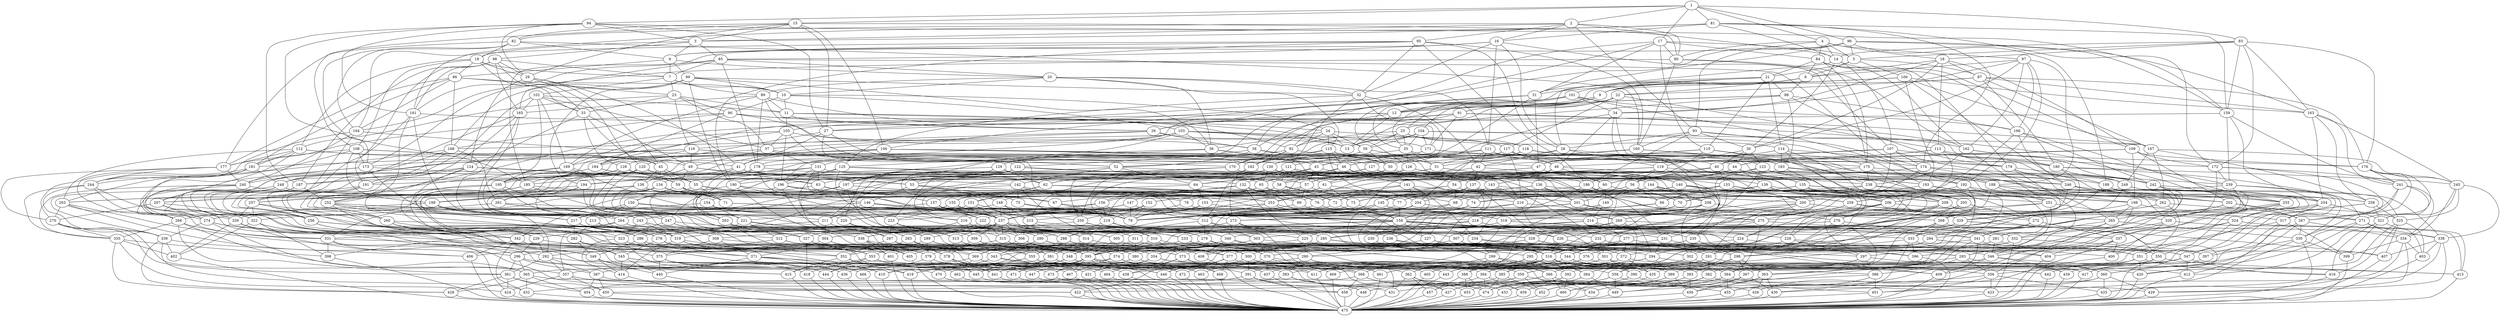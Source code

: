 graph {
  1 -- 2;
  1 -- 4;
  1 -- 15;
  1 -- 17;
  1 -- 81;
  1 -- 83;
  1 -- 94;
  1 -- 96;
  2 -- 3;
  2 -- 14;
  2 -- 16;
  2 -- 80;
  2 -- 82;
  2 -- 93;
  2 -- 95;
  4 -- 5;
  4 -- 14;
  4 -- 18;
  4 -- 80;
  4 -- 84;
  4 -- 93;
  4 -- 97;
  15 -- 3;
  15 -- 27;
  15 -- 29;
  15 -- 80;
  15 -- 82;
  15 -- 106;
  15 -- 108;
  17 -- 5;
  17 -- 27;
  17 -- 31;
  17 -- 80;
  17 -- 84;
  17 -- 106;
  17 -- 110;
  81 -- 3;
  81 -- 14;
  81 -- 16;
  81 -- 159;
  81 -- 161;
  81 -- 172;
  81 -- 174;
  83 -- 5;
  83 -- 14;
  83 -- 18;
  83 -- 159;
  83 -- 163;
  83 -- 172;
  83 -- 176;
  94 -- 3;
  94 -- 27;
  94 -- 29;
  94 -- 159;
  94 -- 161;
  94 -- 185;
  94 -- 187;
  96 -- 5;
  96 -- 27;
  96 -- 31;
  96 -- 159;
  96 -- 163;
  96 -- 185;
  96 -- 189;
  3 -- 6;
  3 -- 19;
  3 -- 85;
  3 -- 98;
  14 -- 28;
  14 -- 30;
  14 -- 107;
  14 -- 109;
  16 -- 6;
  16 -- 28;
  16 -- 32;
  16 -- 85;
  16 -- 107;
  16 -- 111;
  80 -- 160;
  80 -- 162;
  80 -- 173;
  80 -- 175;
  82 -- 6;
  82 -- 19;
  82 -- 160;
  82 -- 164;
  82 -- 173;
  82 -- 177;
  93 -- 28;
  93 -- 30;
  93 -- 160;
  93 -- 162;
  93 -- 186;
  93 -- 188;
  95 -- 6;
  95 -- 28;
  95 -- 32;
  95 -- 160;
  95 -- 164;
  95 -- 186;
  95 -- 190;
  6 -- 7;
  6 -- 20;
  6 -- 86;
  6 -- 99;
  19 -- 7;
  19 -- 29;
  19 -- 33;
  19 -- 86;
  19 -- 108;
  19 -- 112;
  85 -- 7;
  85 -- 20;
  85 -- 161;
  85 -- 165;
  85 -- 174;
  85 -- 178;
  98 -- 7;
  98 -- 29;
  98 -- 33;
  98 -- 161;
  98 -- 165;
  98 -- 187;
  98 -- 191;
  5 -- 8;
  5 -- 21;
  5 -- 87;
  5 -- 100;
  18 -- 8;
  18 -- 30;
  18 -- 34;
  18 -- 87;
  18 -- 109;
  18 -- 113;
  84 -- 8;
  84 -- 21;
  84 -- 162;
  84 -- 166;
  84 -- 175;
  84 -- 179;
  97 -- 8;
  97 -- 30;
  97 -- 34;
  97 -- 162;
  97 -- 166;
  97 -- 188;
  97 -- 192;
  8 -- 9;
  8 -- 22;
  8 -- 88;
  8 -- 101;
  21 -- 9;
  21 -- 31;
  21 -- 35;
  21 -- 88;
  21 -- 110;
  21 -- 114;
  87 -- 9;
  87 -- 22;
  87 -- 163;
  87 -- 167;
  87 -- 176;
  87 -- 180;
  100 -- 9;
  100 -- 31;
  100 -- 35;
  100 -- 163;
  100 -- 167;
  100 -- 189;
  100 -- 193;
  7 -- 10;
  7 -- 23;
  7 -- 89;
  7 -- 102;
  20 -- 10;
  20 -- 32;
  20 -- 36;
  20 -- 89;
  20 -- 111;
  20 -- 115;
  86 -- 10;
  86 -- 23;
  86 -- 164;
  86 -- 168;
  86 -- 177;
  86 -- 181;
  99 -- 10;
  99 -- 32;
  99 -- 36;
  99 -- 164;
  99 -- 168;
  99 -- 190;
  99 -- 194;
  10 -- 11;
  10 -- 24;
  10 -- 90;
  10 -- 103;
  23 -- 11;
  23 -- 33;
  23 -- 37;
  23 -- 90;
  23 -- 112;
  23 -- 116;
  89 -- 11;
  89 -- 24;
  89 -- 165;
  89 -- 169;
  89 -- 178;
  89 -- 182;
  102 -- 11;
  102 -- 33;
  102 -- 37;
  102 -- 165;
  102 -- 169;
  102 -- 191;
  102 -- 195;
  9 -- 12;
  9 -- 25;
  9 -- 91;
  9 -- 104;
  22 -- 12;
  22 -- 34;
  22 -- 38;
  22 -- 91;
  22 -- 113;
  22 -- 117;
  88 -- 12;
  88 -- 25;
  88 -- 166;
  88 -- 170;
  88 -- 179;
  88 -- 183;
  101 -- 12;
  101 -- 34;
  101 -- 38;
  101 -- 166;
  101 -- 170;
  101 -- 192;
  101 -- 196;
  12 -- 13;
  12 -- 26;
  12 -- 92;
  12 -- 105;
  25 -- 13;
  25 -- 35;
  25 -- 39;
  25 -- 92;
  25 -- 114;
  25 -- 118;
  91 -- 13;
  91 -- 26;
  91 -- 167;
  91 -- 171;
  91 -- 180;
  91 -- 184;
  104 -- 13;
  104 -- 35;
  104 -- 39;
  104 -- 167;
  104 -- 171;
  104 -- 193;
  104 -- 197;
  11 -- 13;
  11 -- 26;
  11 -- 92;
  11 -- 105;
  24 -- 13;
  24 -- 36;
  24 -- 39;
  24 -- 92;
  24 -- 115;
  24 -- 118;
  90 -- 13;
  90 -- 26;
  90 -- 168;
  90 -- 171;
  90 -- 181;
  90 -- 184;
  103 -- 13;
  103 -- 36;
  103 -- 39;
  103 -- 168;
  103 -- 171;
  103 -- 194;
  103 -- 197;
  26 -- 37;
  26 -- 38;
  26 -- 116;
  26 -- 117;
  92 -- 169;
  92 -- 170;
  92 -- 182;
  92 -- 183;
  105 -- 37;
  105 -- 38;
  105 -- 169;
  105 -- 170;
  105 -- 195;
  105 -- 196;
  28 -- 40;
  28 -- 42;
  28 -- 119;
  28 -- 121;
  30 -- 40;
  30 -- 44;
  30 -- 119;
  30 -- 123;
  107 -- 40;
  107 -- 42;
  107 -- 172;
  107 -- 174;
  107 -- 198;
  107 -- 200;
  109 -- 40;
  109 -- 44;
  109 -- 172;
  109 -- 176;
  109 -- 198;
  109 -- 202;
  27 -- 41;
  27 -- 43;
  27 -- 120;
  27 -- 122;
  29 -- 41;
  29 -- 45;
  29 -- 120;
  29 -- 124;
  106 -- 41;
  106 -- 43;
  106 -- 173;
  106 -- 175;
  106 -- 199;
  106 -- 201;
  108 -- 41;
  108 -- 45;
  108 -- 173;
  108 -- 177;
  108 -- 199;
  108 -- 203;
  32 -- 42;
  32 -- 46;
  32 -- 121;
  32 -- 125;
  111 -- 42;
  111 -- 46;
  111 -- 174;
  111 -- 178;
  111 -- 200;
  111 -- 204;
  31 -- 43;
  31 -- 47;
  31 -- 122;
  31 -- 126;
  110 -- 43;
  110 -- 47;
  110 -- 175;
  110 -- 179;
  110 -- 201;
  110 -- 205;
  34 -- 44;
  34 -- 48;
  34 -- 123;
  34 -- 127;
  113 -- 44;
  113 -- 48;
  113 -- 176;
  113 -- 180;
  113 -- 202;
  113 -- 206;
  33 -- 45;
  33 -- 49;
  33 -- 124;
  33 -- 128;
  112 -- 45;
  112 -- 49;
  112 -- 177;
  112 -- 181;
  112 -- 203;
  112 -- 207;
  36 -- 46;
  36 -- 50;
  36 -- 125;
  36 -- 129;
  115 -- 46;
  115 -- 50;
  115 -- 178;
  115 -- 182;
  115 -- 204;
  115 -- 208;
  35 -- 47;
  35 -- 51;
  35 -- 126;
  35 -- 130;
  114 -- 47;
  114 -- 51;
  114 -- 179;
  114 -- 183;
  114 -- 205;
  114 -- 209;
  38 -- 48;
  38 -- 52;
  38 -- 127;
  38 -- 131;
  117 -- 48;
  117 -- 52;
  117 -- 180;
  117 -- 184;
  117 -- 206;
  117 -- 210;
  37 -- 49;
  37 -- 52;
  37 -- 128;
  37 -- 131;
  116 -- 49;
  116 -- 52;
  116 -- 181;
  116 -- 184;
  116 -- 207;
  116 -- 210;
  39 -- 50;
  39 -- 51;
  39 -- 129;
  39 -- 130;
  118 -- 50;
  118 -- 51;
  118 -- 182;
  118 -- 183;
  118 -- 208;
  118 -- 209;
  41 -- 53;
  41 -- 55;
  41 -- 132;
  41 -- 134;
  43 -- 53;
  43 -- 57;
  43 -- 132;
  43 -- 136;
  120 -- 53;
  120 -- 55;
  120 -- 185;
  120 -- 187;
  120 -- 211;
  120 -- 213;
  122 -- 53;
  122 -- 57;
  122 -- 185;
  122 -- 189;
  122 -- 211;
  122 -- 215;
  40 -- 54;
  40 -- 56;
  40 -- 133;
  40 -- 135;
  42 -- 54;
  42 -- 58;
  42 -- 133;
  42 -- 137;
  119 -- 54;
  119 -- 56;
  119 -- 186;
  119 -- 188;
  119 -- 212;
  119 -- 214;
  121 -- 54;
  121 -- 58;
  121 -- 186;
  121 -- 190;
  121 -- 212;
  121 -- 216;
  45 -- 55;
  45 -- 59;
  45 -- 134;
  45 -- 138;
  124 -- 55;
  124 -- 59;
  124 -- 187;
  124 -- 191;
  124 -- 213;
  124 -- 217;
  44 -- 56;
  44 -- 60;
  44 -- 135;
  44 -- 139;
  123 -- 56;
  123 -- 60;
  123 -- 188;
  123 -- 192;
  123 -- 214;
  123 -- 218;
  47 -- 57;
  47 -- 61;
  47 -- 136;
  47 -- 140;
  126 -- 57;
  126 -- 61;
  126 -- 189;
  126 -- 193;
  126 -- 215;
  126 -- 219;
  46 -- 58;
  46 -- 62;
  46 -- 137;
  46 -- 141;
  125 -- 58;
  125 -- 62;
  125 -- 190;
  125 -- 194;
  125 -- 216;
  125 -- 220;
  49 -- 59;
  49 -- 63;
  49 -- 138;
  49 -- 142;
  128 -- 59;
  128 -- 63;
  128 -- 191;
  128 -- 195;
  128 -- 217;
  128 -- 221;
  48 -- 60;
  48 -- 64;
  48 -- 139;
  48 -- 143;
  127 -- 60;
  127 -- 64;
  127 -- 192;
  127 -- 196;
  127 -- 218;
  127 -- 222;
  51 -- 61;
  51 -- 65;
  51 -- 140;
  51 -- 144;
  130 -- 61;
  130 -- 65;
  130 -- 193;
  130 -- 197;
  130 -- 219;
  130 -- 223;
  50 -- 62;
  50 -- 65;
  50 -- 141;
  50 -- 144;
  129 -- 62;
  129 -- 65;
  129 -- 194;
  129 -- 197;
  129 -- 220;
  129 -- 223;
  52 -- 63;
  52 -- 64;
  52 -- 142;
  52 -- 143;
  131 -- 63;
  131 -- 64;
  131 -- 195;
  131 -- 196;
  131 -- 221;
  131 -- 222;
  54 -- 66;
  54 -- 68;
  54 -- 145;
  54 -- 147;
  56 -- 66;
  56 -- 70;
  56 -- 145;
  56 -- 149;
  133 -- 66;
  133 -- 68;
  133 -- 198;
  133 -- 200;
  133 -- 224;
  133 -- 226;
  135 -- 66;
  135 -- 70;
  135 -- 198;
  135 -- 202;
  135 -- 224;
  135 -- 228;
  53 -- 67;
  53 -- 69;
  53 -- 146;
  53 -- 148;
  55 -- 67;
  55 -- 71;
  55 -- 146;
  55 -- 150;
  132 -- 67;
  132 -- 69;
  132 -- 199;
  132 -- 201;
  132 -- 225;
  132 -- 227;
  134 -- 67;
  134 -- 71;
  134 -- 199;
  134 -- 203;
  134 -- 225;
  134 -- 229;
  58 -- 68;
  58 -- 72;
  58 -- 147;
  58 -- 151;
  137 -- 68;
  137 -- 72;
  137 -- 200;
  137 -- 204;
  137 -- 226;
  137 -- 230;
  57 -- 69;
  57 -- 73;
  57 -- 148;
  57 -- 152;
  136 -- 69;
  136 -- 73;
  136 -- 201;
  136 -- 205;
  136 -- 227;
  136 -- 231;
  60 -- 70;
  60 -- 74;
  60 -- 149;
  60 -- 153;
  139 -- 70;
  139 -- 74;
  139 -- 202;
  139 -- 206;
  139 -- 228;
  139 -- 232;
  59 -- 71;
  59 -- 75;
  59 -- 150;
  59 -- 154;
  138 -- 71;
  138 -- 75;
  138 -- 203;
  138 -- 207;
  138 -- 229;
  138 -- 233;
  62 -- 72;
  62 -- 76;
  62 -- 151;
  62 -- 155;
  141 -- 72;
  141 -- 76;
  141 -- 204;
  141 -- 208;
  141 -- 230;
  141 -- 234;
  61 -- 73;
  61 -- 77;
  61 -- 152;
  61 -- 156;
  140 -- 73;
  140 -- 77;
  140 -- 205;
  140 -- 209;
  140 -- 231;
  140 -- 235;
  64 -- 74;
  64 -- 78;
  64 -- 153;
  64 -- 157;
  143 -- 74;
  143 -- 78;
  143 -- 206;
  143 -- 210;
  143 -- 232;
  143 -- 236;
  63 -- 75;
  63 -- 78;
  63 -- 154;
  63 -- 157;
  142 -- 75;
  142 -- 78;
  142 -- 207;
  142 -- 210;
  142 -- 233;
  142 -- 236;
  65 -- 76;
  65 -- 77;
  65 -- 155;
  65 -- 156;
  144 -- 76;
  144 -- 77;
  144 -- 208;
  144 -- 209;
  144 -- 234;
  144 -- 235;
  67 -- 79;
  67 -- 158;
  69 -- 79;
  69 -- 158;
  146 -- 79;
  146 -- 211;
  146 -- 213;
  146 -- 237;
  148 -- 79;
  148 -- 211;
  148 -- 215;
  148 -- 237;
  66 -- 79;
  66 -- 158;
  68 -- 79;
  68 -- 158;
  145 -- 79;
  145 -- 212;
  145 -- 214;
  145 -- 237;
  147 -- 79;
  147 -- 212;
  147 -- 216;
  147 -- 237;
  71 -- 79;
  71 -- 158;
  150 -- 79;
  150 -- 213;
  150 -- 217;
  150 -- 237;
  70 -- 79;
  70 -- 158;
  149 -- 79;
  149 -- 214;
  149 -- 218;
  149 -- 237;
  73 -- 79;
  73 -- 158;
  152 -- 79;
  152 -- 215;
  152 -- 219;
  152 -- 237;
  72 -- 79;
  72 -- 158;
  151 -- 79;
  151 -- 216;
  151 -- 220;
  151 -- 237;
  75 -- 79;
  75 -- 158;
  154 -- 79;
  154 -- 217;
  154 -- 221;
  154 -- 237;
  74 -- 79;
  74 -- 158;
  153 -- 79;
  153 -- 218;
  153 -- 222;
  153 -- 237;
  77 -- 79;
  77 -- 158;
  156 -- 79;
  156 -- 219;
  156 -- 223;
  156 -- 237;
  76 -- 79;
  76 -- 158;
  155 -- 79;
  155 -- 220;
  155 -- 223;
  155 -- 237;
  78 -- 79;
  78 -- 158;
  157 -- 79;
  157 -- 221;
  157 -- 222;
  157 -- 237;
  158 -- 224;
  158 -- 225;
  158 -- 226;
  158 -- 227;
  158 -- 228;
  158 -- 229;
  158 -- 230;
  158 -- 231;
  158 -- 232;
  158 -- 233;
  158 -- 234;
  158 -- 235;
  158 -- 236;
  160 -- 238;
  160 -- 240;
  160 -- 251;
  160 -- 253;
  162 -- 238;
  162 -- 242;
  162 -- 251;
  162 -- 255;
  173 -- 238;
  173 -- 240;
  173 -- 264;
  173 -- 266;
  175 -- 238;
  175 -- 242;
  175 -- 264;
  175 -- 268;
  159 -- 239;
  159 -- 241;
  159 -- 252;
  159 -- 254;
  161 -- 239;
  161 -- 243;
  161 -- 252;
  161 -- 256;
  172 -- 239;
  172 -- 241;
  172 -- 265;
  172 -- 267;
  174 -- 239;
  174 -- 243;
  174 -- 265;
  174 -- 269;
  164 -- 240;
  164 -- 244;
  164 -- 253;
  164 -- 257;
  177 -- 240;
  177 -- 244;
  177 -- 266;
  177 -- 270;
  163 -- 241;
  163 -- 245;
  163 -- 254;
  163 -- 258;
  176 -- 241;
  176 -- 245;
  176 -- 267;
  176 -- 271;
  166 -- 242;
  166 -- 246;
  166 -- 255;
  166 -- 259;
  179 -- 242;
  179 -- 246;
  179 -- 268;
  179 -- 272;
  165 -- 243;
  165 -- 247;
  165 -- 256;
  165 -- 260;
  178 -- 243;
  178 -- 247;
  178 -- 269;
  178 -- 273;
  168 -- 244;
  168 -- 248;
  168 -- 257;
  168 -- 261;
  181 -- 244;
  181 -- 248;
  181 -- 270;
  181 -- 274;
  167 -- 245;
  167 -- 249;
  167 -- 258;
  167 -- 262;
  180 -- 245;
  180 -- 249;
  180 -- 271;
  180 -- 275;
  170 -- 246;
  170 -- 250;
  170 -- 259;
  170 -- 263;
  183 -- 246;
  183 -- 250;
  183 -- 272;
  183 -- 276;
  169 -- 247;
  169 -- 250;
  169 -- 260;
  169 -- 263;
  182 -- 247;
  182 -- 250;
  182 -- 273;
  182 -- 276;
  171 -- 248;
  171 -- 249;
  171 -- 261;
  171 -- 262;
  184 -- 248;
  184 -- 249;
  184 -- 274;
  184 -- 275;
  186 -- 251;
  186 -- 253;
  186 -- 277;
  186 -- 279;
  188 -- 251;
  188 -- 255;
  188 -- 277;
  188 -- 281;
  185 -- 252;
  185 -- 254;
  185 -- 278;
  185 -- 280;
  187 -- 252;
  187 -- 256;
  187 -- 278;
  187 -- 282;
  190 -- 253;
  190 -- 257;
  190 -- 279;
  190 -- 283;
  189 -- 254;
  189 -- 258;
  189 -- 280;
  189 -- 284;
  192 -- 255;
  192 -- 259;
  192 -- 281;
  192 -- 285;
  191 -- 256;
  191 -- 260;
  191 -- 282;
  191 -- 286;
  194 -- 257;
  194 -- 261;
  194 -- 283;
  194 -- 287;
  193 -- 258;
  193 -- 262;
  193 -- 284;
  193 -- 288;
  196 -- 259;
  196 -- 263;
  196 -- 285;
  196 -- 289;
  195 -- 260;
  195 -- 263;
  195 -- 286;
  195 -- 289;
  197 -- 261;
  197 -- 262;
  197 -- 287;
  197 -- 288;
  199 -- 264;
  199 -- 266;
  199 -- 290;
  199 -- 292;
  201 -- 264;
  201 -- 268;
  201 -- 290;
  201 -- 294;
  198 -- 265;
  198 -- 267;
  198 -- 291;
  198 -- 293;
  200 -- 265;
  200 -- 269;
  200 -- 291;
  200 -- 295;
  203 -- 266;
  203 -- 270;
  203 -- 292;
  203 -- 296;
  202 -- 267;
  202 -- 271;
  202 -- 293;
  202 -- 297;
  205 -- 268;
  205 -- 272;
  205 -- 294;
  205 -- 298;
  204 -- 269;
  204 -- 273;
  204 -- 295;
  204 -- 299;
  207 -- 270;
  207 -- 274;
  207 -- 296;
  207 -- 300;
  206 -- 271;
  206 -- 275;
  206 -- 297;
  206 -- 301;
  209 -- 272;
  209 -- 276;
  209 -- 298;
  209 -- 302;
  208 -- 273;
  208 -- 276;
  208 -- 299;
  208 -- 302;
  210 -- 274;
  210 -- 275;
  210 -- 300;
  210 -- 301;
  212 -- 277;
  212 -- 279;
  212 -- 303;
  212 -- 305;
  214 -- 277;
  214 -- 281;
  214 -- 303;
  214 -- 307;
  211 -- 278;
  211 -- 280;
  211 -- 304;
  211 -- 306;
  213 -- 278;
  213 -- 282;
  213 -- 304;
  213 -- 308;
  216 -- 279;
  216 -- 283;
  216 -- 305;
  216 -- 309;
  215 -- 280;
  215 -- 284;
  215 -- 306;
  215 -- 310;
  218 -- 281;
  218 -- 285;
  218 -- 307;
  218 -- 311;
  217 -- 282;
  217 -- 286;
  217 -- 308;
  217 -- 312;
  220 -- 283;
  220 -- 287;
  220 -- 309;
  220 -- 313;
  219 -- 284;
  219 -- 288;
  219 -- 310;
  219 -- 314;
  222 -- 285;
  222 -- 289;
  222 -- 311;
  222 -- 315;
  221 -- 286;
  221 -- 289;
  221 -- 312;
  221 -- 315;
  223 -- 287;
  223 -- 288;
  223 -- 313;
  223 -- 314;
  225 -- 290;
  225 -- 292;
  225 -- 316;
  227 -- 290;
  227 -- 294;
  227 -- 316;
  224 -- 291;
  224 -- 293;
  224 -- 316;
  226 -- 291;
  226 -- 295;
  226 -- 316;
  229 -- 292;
  229 -- 296;
  229 -- 316;
  228 -- 293;
  228 -- 297;
  228 -- 316;
  231 -- 294;
  231 -- 298;
  231 -- 316;
  230 -- 295;
  230 -- 299;
  230 -- 316;
  233 -- 296;
  233 -- 300;
  233 -- 316;
  232 -- 297;
  232 -- 301;
  232 -- 316;
  235 -- 298;
  235 -- 302;
  235 -- 316;
  234 -- 299;
  234 -- 302;
  234 -- 316;
  236 -- 300;
  236 -- 301;
  236 -- 316;
  237 -- 303;
  237 -- 304;
  237 -- 305;
  237 -- 306;
  237 -- 307;
  237 -- 308;
  237 -- 309;
  237 -- 310;
  237 -- 311;
  237 -- 312;
  237 -- 313;
  237 -- 314;
  237 -- 315;
  239 -- 317;
  239 -- 319;
  239 -- 330;
  239 -- 332;
  241 -- 317;
  241 -- 321;
  241 -- 330;
  241 -- 334;
  252 -- 317;
  252 -- 319;
  252 -- 343;
  252 -- 345;
  254 -- 317;
  254 -- 321;
  254 -- 343;
  254 -- 347;
  238 -- 318;
  238 -- 320;
  238 -- 331;
  238 -- 333;
  240 -- 318;
  240 -- 322;
  240 -- 331;
  240 -- 335;
  251 -- 318;
  251 -- 320;
  251 -- 344;
  251 -- 346;
  253 -- 318;
  253 -- 322;
  253 -- 344;
  253 -- 348;
  243 -- 319;
  243 -- 323;
  243 -- 332;
  243 -- 336;
  256 -- 319;
  256 -- 323;
  256 -- 345;
  256 -- 349;
  242 -- 320;
  242 -- 324;
  242 -- 333;
  242 -- 337;
  255 -- 320;
  255 -- 324;
  255 -- 346;
  255 -- 350;
  245 -- 321;
  245 -- 325;
  245 -- 334;
  245 -- 338;
  258 -- 321;
  258 -- 325;
  258 -- 347;
  258 -- 351;
  244 -- 322;
  244 -- 326;
  244 -- 335;
  244 -- 339;
  257 -- 322;
  257 -- 326;
  257 -- 348;
  257 -- 352;
  247 -- 323;
  247 -- 327;
  247 -- 336;
  247 -- 340;
  260 -- 323;
  260 -- 327;
  260 -- 349;
  260 -- 353;
  246 -- 324;
  246 -- 328;
  246 -- 337;
  246 -- 341;
  259 -- 324;
  259 -- 328;
  259 -- 350;
  259 -- 354;
  249 -- 325;
  249 -- 329;
  249 -- 338;
  249 -- 342;
  262 -- 325;
  262 -- 329;
  262 -- 351;
  262 -- 355;
  248 -- 326;
  248 -- 329;
  248 -- 339;
  248 -- 342;
  261 -- 326;
  261 -- 329;
  261 -- 352;
  261 -- 355;
  250 -- 327;
  250 -- 328;
  250 -- 340;
  250 -- 341;
  263 -- 327;
  263 -- 328;
  263 -- 353;
  263 -- 354;
  265 -- 330;
  265 -- 332;
  265 -- 356;
  265 -- 358;
  267 -- 330;
  267 -- 334;
  267 -- 356;
  267 -- 360;
  264 -- 331;
  264 -- 333;
  264 -- 357;
  264 -- 359;
  266 -- 331;
  266 -- 335;
  266 -- 357;
  266 -- 361;
  269 -- 332;
  269 -- 336;
  269 -- 358;
  269 -- 362;
  268 -- 333;
  268 -- 337;
  268 -- 359;
  268 -- 363;
  271 -- 334;
  271 -- 338;
  271 -- 360;
  271 -- 364;
  270 -- 335;
  270 -- 339;
  270 -- 361;
  270 -- 365;
  273 -- 336;
  273 -- 340;
  273 -- 362;
  273 -- 366;
  272 -- 337;
  272 -- 341;
  272 -- 363;
  272 -- 367;
  275 -- 338;
  275 -- 342;
  275 -- 364;
  275 -- 368;
  274 -- 339;
  274 -- 342;
  274 -- 365;
  274 -- 368;
  276 -- 340;
  276 -- 341;
  276 -- 366;
  276 -- 367;
  278 -- 343;
  278 -- 345;
  278 -- 369;
  278 -- 371;
  280 -- 343;
  280 -- 347;
  280 -- 369;
  280 -- 373;
  277 -- 344;
  277 -- 346;
  277 -- 370;
  277 -- 372;
  279 -- 344;
  279 -- 348;
  279 -- 370;
  279 -- 374;
  282 -- 345;
  282 -- 349;
  282 -- 371;
  282 -- 375;
  281 -- 346;
  281 -- 350;
  281 -- 372;
  281 -- 376;
  284 -- 347;
  284 -- 351;
  284 -- 373;
  284 -- 377;
  283 -- 348;
  283 -- 352;
  283 -- 374;
  283 -- 378;
  286 -- 349;
  286 -- 353;
  286 -- 375;
  286 -- 379;
  285 -- 350;
  285 -- 354;
  285 -- 376;
  285 -- 380;
  288 -- 351;
  288 -- 355;
  288 -- 377;
  288 -- 381;
  287 -- 352;
  287 -- 355;
  287 -- 378;
  287 -- 381;
  289 -- 353;
  289 -- 354;
  289 -- 379;
  289 -- 380;
  291 -- 356;
  291 -- 358;
  291 -- 382;
  291 -- 384;
  293 -- 356;
  293 -- 360;
  293 -- 382;
  293 -- 386;
  290 -- 357;
  290 -- 359;
  290 -- 383;
  290 -- 385;
  292 -- 357;
  292 -- 361;
  292 -- 383;
  292 -- 387;
  295 -- 358;
  295 -- 362;
  295 -- 384;
  295 -- 388;
  294 -- 359;
  294 -- 363;
  294 -- 385;
  294 -- 389;
  297 -- 360;
  297 -- 364;
  297 -- 386;
  297 -- 390;
  296 -- 361;
  296 -- 365;
  296 -- 387;
  296 -- 391;
  299 -- 362;
  299 -- 366;
  299 -- 388;
  299 -- 392;
  298 -- 363;
  298 -- 367;
  298 -- 389;
  298 -- 393;
  301 -- 364;
  301 -- 368;
  301 -- 390;
  301 -- 394;
  300 -- 365;
  300 -- 368;
  300 -- 391;
  300 -- 394;
  302 -- 366;
  302 -- 367;
  302 -- 392;
  302 -- 393;
  304 -- 369;
  304 -- 371;
  304 -- 395;
  306 -- 369;
  306 -- 373;
  306 -- 395;
  303 -- 370;
  303 -- 372;
  303 -- 395;
  305 -- 370;
  305 -- 374;
  305 -- 395;
  308 -- 371;
  308 -- 375;
  308 -- 395;
  307 -- 372;
  307 -- 376;
  307 -- 395;
  310 -- 373;
  310 -- 377;
  310 -- 395;
  309 -- 374;
  309 -- 378;
  309 -- 395;
  312 -- 375;
  312 -- 379;
  312 -- 395;
  311 -- 376;
  311 -- 380;
  311 -- 395;
  314 -- 377;
  314 -- 381;
  314 -- 395;
  313 -- 378;
  313 -- 381;
  313 -- 395;
  315 -- 379;
  315 -- 380;
  315 -- 395;
  316 -- 382;
  316 -- 383;
  316 -- 384;
  316 -- 385;
  316 -- 386;
  316 -- 387;
  316 -- 388;
  316 -- 389;
  316 -- 390;
  316 -- 391;
  316 -- 392;
  316 -- 393;
  316 -- 394;
  318 -- 396;
  318 -- 398;
  318 -- 409;
  318 -- 411;
  320 -- 396;
  320 -- 400;
  320 -- 409;
  320 -- 413;
  331 -- 396;
  331 -- 398;
  331 -- 422;
  331 -- 424;
  333 -- 396;
  333 -- 400;
  333 -- 422;
  333 -- 426;
  317 -- 397;
  317 -- 399;
  317 -- 410;
  317 -- 412;
  319 -- 397;
  319 -- 401;
  319 -- 410;
  319 -- 414;
  330 -- 397;
  330 -- 399;
  330 -- 423;
  330 -- 425;
  332 -- 397;
  332 -- 401;
  332 -- 423;
  332 -- 427;
  322 -- 398;
  322 -- 402;
  322 -- 411;
  322 -- 415;
  335 -- 398;
  335 -- 402;
  335 -- 424;
  335 -- 428;
  321 -- 399;
  321 -- 403;
  321 -- 412;
  321 -- 416;
  334 -- 399;
  334 -- 403;
  334 -- 425;
  334 -- 429;
  324 -- 400;
  324 -- 404;
  324 -- 413;
  324 -- 417;
  337 -- 400;
  337 -- 404;
  337 -- 426;
  337 -- 430;
  323 -- 401;
  323 -- 405;
  323 -- 414;
  323 -- 418;
  336 -- 401;
  336 -- 405;
  336 -- 427;
  336 -- 431;
  326 -- 402;
  326 -- 406;
  326 -- 415;
  326 -- 419;
  339 -- 402;
  339 -- 406;
  339 -- 428;
  339 -- 432;
  325 -- 403;
  325 -- 407;
  325 -- 416;
  325 -- 420;
  338 -- 403;
  338 -- 407;
  338 -- 429;
  338 -- 433;
  328 -- 404;
  328 -- 408;
  328 -- 417;
  328 -- 421;
  341 -- 404;
  341 -- 408;
  341 -- 430;
  341 -- 434;
  327 -- 405;
  327 -- 408;
  327 -- 418;
  327 -- 421;
  340 -- 405;
  340 -- 408;
  340 -- 431;
  340 -- 434;
  329 -- 406;
  329 -- 407;
  329 -- 419;
  329 -- 420;
  342 -- 406;
  342 -- 407;
  342 -- 432;
  342 -- 433;
  344 -- 409;
  344 -- 411;
  344 -- 435;
  344 -- 437;
  346 -- 409;
  346 -- 413;
  346 -- 435;
  346 -- 439;
  343 -- 410;
  343 -- 412;
  343 -- 436;
  343 -- 438;
  345 -- 410;
  345 -- 414;
  345 -- 436;
  345 -- 440;
  348 -- 411;
  348 -- 415;
  348 -- 437;
  348 -- 441;
  347 -- 412;
  347 -- 416;
  347 -- 438;
  347 -- 442;
  350 -- 413;
  350 -- 417;
  350 -- 439;
  350 -- 443;
  349 -- 414;
  349 -- 418;
  349 -- 440;
  349 -- 444;
  352 -- 415;
  352 -- 419;
  352 -- 441;
  352 -- 445;
  351 -- 416;
  351 -- 420;
  351 -- 442;
  351 -- 446;
  354 -- 417;
  354 -- 421;
  354 -- 443;
  354 -- 447;
  353 -- 418;
  353 -- 421;
  353 -- 444;
  353 -- 447;
  355 -- 419;
  355 -- 420;
  355 -- 445;
  355 -- 446;
  357 -- 422;
  357 -- 424;
  357 -- 448;
  357 -- 450;
  359 -- 422;
  359 -- 426;
  359 -- 448;
  359 -- 452;
  356 -- 423;
  356 -- 425;
  356 -- 449;
  356 -- 451;
  358 -- 423;
  358 -- 427;
  358 -- 449;
  358 -- 453;
  361 -- 424;
  361 -- 428;
  361 -- 450;
  361 -- 454;
  360 -- 425;
  360 -- 429;
  360 -- 451;
  360 -- 455;
  363 -- 426;
  363 -- 430;
  363 -- 452;
  363 -- 456;
  362 -- 427;
  362 -- 431;
  362 -- 453;
  362 -- 457;
  365 -- 428;
  365 -- 432;
  365 -- 454;
  365 -- 458;
  364 -- 429;
  364 -- 433;
  364 -- 455;
  364 -- 459;
  367 -- 430;
  367 -- 434;
  367 -- 456;
  367 -- 460;
  366 -- 431;
  366 -- 434;
  366 -- 457;
  366 -- 460;
  368 -- 432;
  368 -- 433;
  368 -- 458;
  368 -- 459;
  370 -- 435;
  370 -- 437;
  370 -- 461;
  370 -- 463;
  372 -- 435;
  372 -- 439;
  372 -- 461;
  372 -- 465;
  369 -- 436;
  369 -- 438;
  369 -- 462;
  369 -- 464;
  371 -- 436;
  371 -- 440;
  371 -- 462;
  371 -- 466;
  374 -- 437;
  374 -- 441;
  374 -- 463;
  374 -- 467;
  373 -- 438;
  373 -- 442;
  373 -- 464;
  373 -- 468;
  376 -- 439;
  376 -- 443;
  376 -- 465;
  376 -- 469;
  375 -- 440;
  375 -- 444;
  375 -- 466;
  375 -- 470;
  378 -- 441;
  378 -- 445;
  378 -- 467;
  378 -- 471;
  377 -- 442;
  377 -- 446;
  377 -- 468;
  377 -- 472;
  380 -- 443;
  380 -- 447;
  380 -- 469;
  380 -- 473;
  379 -- 444;
  379 -- 447;
  379 -- 470;
  379 -- 473;
  381 -- 445;
  381 -- 446;
  381 -- 471;
  381 -- 472;
  383 -- 448;
  383 -- 450;
  383 -- 474;
  385 -- 448;
  385 -- 452;
  385 -- 474;
  382 -- 449;
  382 -- 451;
  382 -- 474;
  384 -- 449;
  384 -- 453;
  384 -- 474;
  387 -- 450;
  387 -- 454;
  387 -- 474;
  386 -- 451;
  386 -- 455;
  386 -- 474;
  389 -- 452;
  389 -- 456;
  389 -- 474;
  388 -- 453;
  388 -- 457;
  388 -- 474;
  391 -- 454;
  391 -- 458;
  391 -- 474;
  390 -- 455;
  390 -- 459;
  390 -- 474;
  393 -- 456;
  393 -- 460;
  393 -- 474;
  392 -- 457;
  392 -- 460;
  392 -- 474;
  394 -- 458;
  394 -- 459;
  394 -- 474;
  395 -- 461;
  395 -- 462;
  395 -- 463;
  395 -- 464;
  395 -- 465;
  395 -- 466;
  395 -- 467;
  395 -- 468;
  395 -- 469;
  395 -- 470;
  395 -- 471;
  395 -- 472;
  395 -- 473;
  397 -- 475;
  399 -- 475;
  410 -- 475;
  412 -- 475;
  396 -- 475;
  398 -- 475;
  409 -- 475;
  411 -- 475;
  401 -- 475;
  414 -- 475;
  400 -- 475;
  413 -- 475;
  403 -- 475;
  416 -- 475;
  402 -- 475;
  415 -- 475;
  405 -- 475;
  418 -- 475;
  404 -- 475;
  417 -- 475;
  407 -- 475;
  420 -- 475;
  406 -- 475;
  419 -- 475;
  408 -- 475;
  421 -- 475;
  423 -- 475;
  425 -- 475;
  422 -- 475;
  424 -- 475;
  427 -- 475;
  426 -- 475;
  429 -- 475;
  428 -- 475;
  431 -- 475;
  430 -- 475;
  433 -- 475;
  432 -- 475;
  434 -- 475;
  436 -- 475;
  438 -- 475;
  435 -- 475;
  437 -- 475;
  440 -- 475;
  439 -- 475;
  442 -- 475;
  441 -- 475;
  444 -- 475;
  443 -- 475;
  446 -- 475;
  445 -- 475;
  447 -- 475;
  449 -- 475;
  451 -- 475;
  448 -- 475;
  450 -- 475;
  453 -- 475;
  452 -- 475;
  455 -- 475;
  454 -- 475;
  457 -- 475;
  456 -- 475;
  459 -- 475;
  458 -- 475;
  460 -- 475;
  462 -- 475;
  464 -- 475;
  461 -- 475;
  463 -- 475;
  466 -- 475;
  465 -- 475;
  468 -- 475;
  467 -- 475;
  470 -- 475;
  469 -- 475;
  472 -- 475;
  471 -- 475;
  473 -- 475;
  474 -- 475;
}
